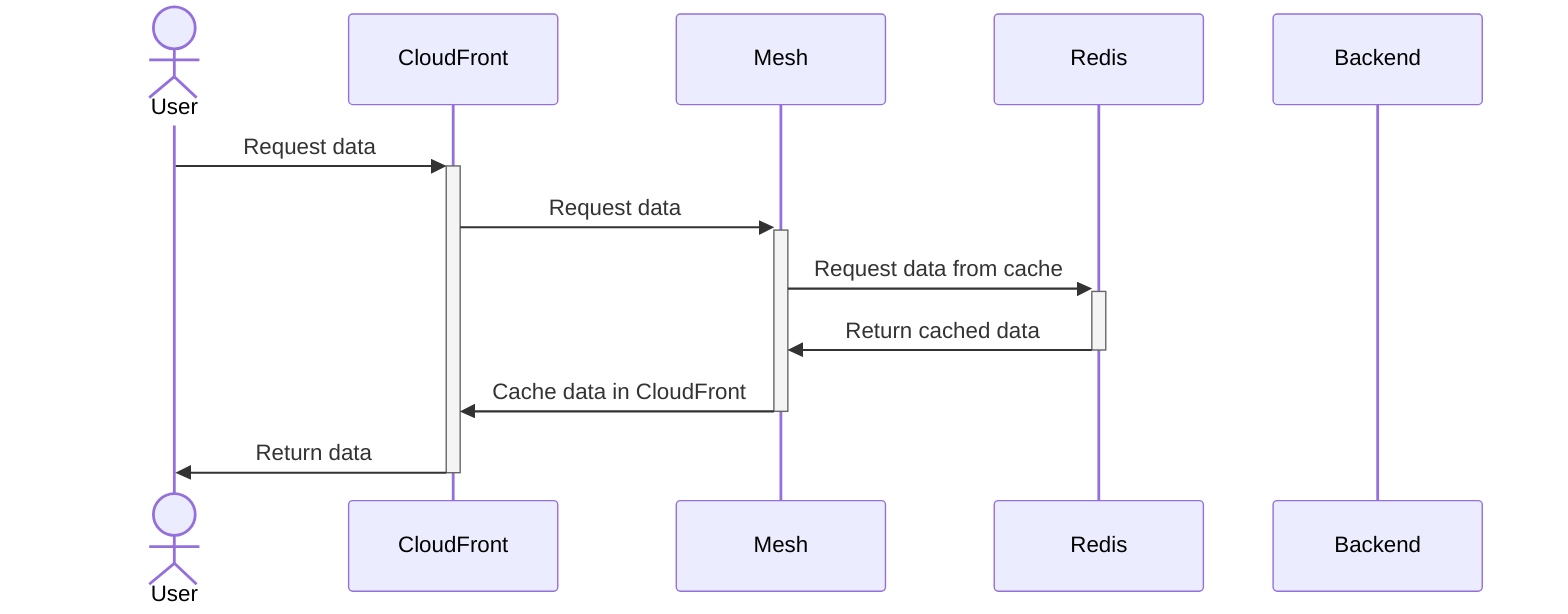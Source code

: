sequenceDiagram
    actor User
    participant CF as CloudFront
    participant Mesh
    participant Redis
    participant Backend
    User->>+CF: Request data
    CF->>+Mesh: Request data
    Mesh->>+Redis: Request data from cache
    Redis->>-Mesh: Return cached data
    Mesh->>-CF: Cache data in CloudFront
    CF->>-User: Return data